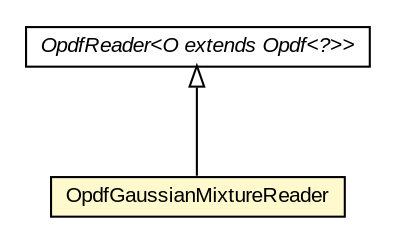 #!/usr/local/bin/dot
#
# Class diagram 
# Generated by UMLGraph version 5.3 (http://www.umlgraph.org/)
#

digraph G {
	edge [fontname="arial",fontsize=10,labelfontname="arial",labelfontsize=10];
	node [fontname="arial",fontsize=10,shape=plaintext];
	nodesep=0.25;
	ranksep=0.5;
	// be.ac.ulg.montefiore.run.jahmm.io.OpdfReader<O extends be.ac.ulg.montefiore.run.jahmm.Opdf<?>>
	c82664 [label=<<table title="be.ac.ulg.montefiore.run.jahmm.io.OpdfReader" border="0" cellborder="1" cellspacing="0" cellpadding="2" port="p" href="./OpdfReader.html">
		<tr><td><table border="0" cellspacing="0" cellpadding="1">
<tr><td align="center" balign="center"><font face="arial italic"> OpdfReader&lt;O extends Opdf&lt;?&gt;&gt; </font></td></tr>
		</table></td></tr>
		</table>>, fontname="arial", fontcolor="black", fontsize=10.0];
	// be.ac.ulg.montefiore.run.jahmm.io.OpdfGaussianMixtureReader
	c82673 [label=<<table title="be.ac.ulg.montefiore.run.jahmm.io.OpdfGaussianMixtureReader" border="0" cellborder="1" cellspacing="0" cellpadding="2" port="p" bgcolor="lemonChiffon" href="./OpdfGaussianMixtureReader.html">
		<tr><td><table border="0" cellspacing="0" cellpadding="1">
<tr><td align="center" balign="center"> OpdfGaussianMixtureReader </td></tr>
		</table></td></tr>
		</table>>, fontname="arial", fontcolor="black", fontsize=10.0];
	//be.ac.ulg.montefiore.run.jahmm.io.OpdfGaussianMixtureReader extends be.ac.ulg.montefiore.run.jahmm.io.OpdfReader<be.ac.ulg.montefiore.run.jahmm.OpdfGaussianMixture>
	c82664:p -> c82673:p [dir=back,arrowtail=empty];
}

